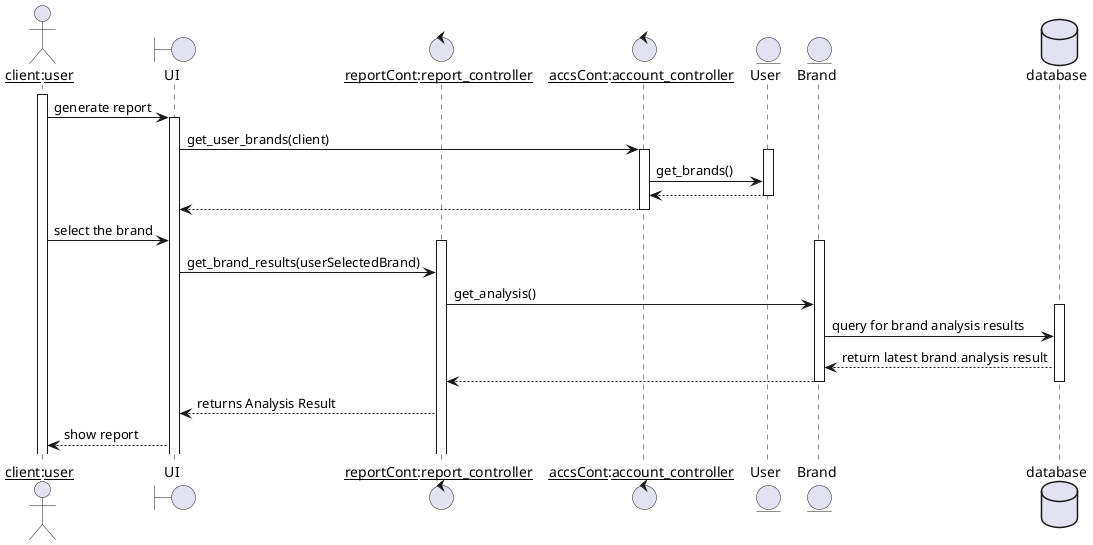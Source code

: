 @startuml
actor "__client__:__user__" as client
boundary UI
control "__reportCont__:__report_controller__" as RC
control "__accsCont__:__account_controller__" as AccsC
entity User
entity Brand
database database
/'
  1- user selects generate report 
  2- user selects brand   
  3- UI to RC  
  4- RC to DB fetch data  
  5- RC marks the available dates & platforms from the existing brand analysis result to be sent to UI 
  6- UI displays the dates and platforms included on last brand analysis results 
  7- user selects dates & platforms 
  8- UI -> RC : user's choices 
  9- RC formatts report
  10- RC sends report to UI
  11 - UI displays report to user

  2- user enter start and end time  
  3- user select platforms 
  4- UI to RC  
  5- RC to DB fetch data  
  6- RC compares brand latest analysis results with user selected dates & platforms  
   IF DATES AND PLATFORMS ALIGNED WITH USER S CHOICES 
     7- RC formatts report  
     8- RC sends report to UI 
     9- UI shows report to client 
  ELSE  REANALYZE 
    7- RC sends message "" '
'/
/'
    restrict dates to be within range of latest brand analysis results on db & restrict platforms
    otherwise user must reanalyze data and redirected to view analytics page

    Also how to know platforms and dates the latest web scraping done on?
    By fetching data analysis result?
'/
activate client
client -> UI: generate report
activate UI
UI -> AccsC: get_user_brands(client)
activate AccsC

activate User
AccsC -> User: get_brands()
User --> AccsC:
deactivate User
AccsC --> UI:
deactivate AccsC
UI <- client: select the brand
activate RC
activate Brand

UI -> RC : get_brand_results(userSelectedBrand)
RC -> Brand: get_analysis()
activate database
Brand -> database : query for brand analysis results

database --> Brand :return latest brand analysis result
Brand --> RC : 
deactivate database
deactivate Brand

/'RC --> UI : return available dates & platforms
UI --> client: displays dropdown menus for dates & platforms
client -> UI : user selects dates & platforms
UI -> RC : generate_report(dates,platforms)
activate Brand
RC -> Brand: get_analysis()
Brand --> RC:
deactivate Brand'/
RC --> UI: returns Analysis Result
UI --> client: show report

/'activate AC
UI -> AC: getAvailablePlatforms()
AC -> database: fetch all available platforms
database --> AC: return all available platform names
AC --> UI: 
UI <- client : select platforms
AC -> Brand: getaltnames()
Brand--> AC: return brand alt names
deactivate Brand

activate DC
AC -> DC : web_scrape(platforms, brand names)
DC --> AC: returns web scrapping results
deactivate DC
AC -> database : adds analysis results
deactivate database
AC --> UI : results are ready
deactivate AC
UI --> client : display results
deactivate UI
deactivate client
'/

@enduml